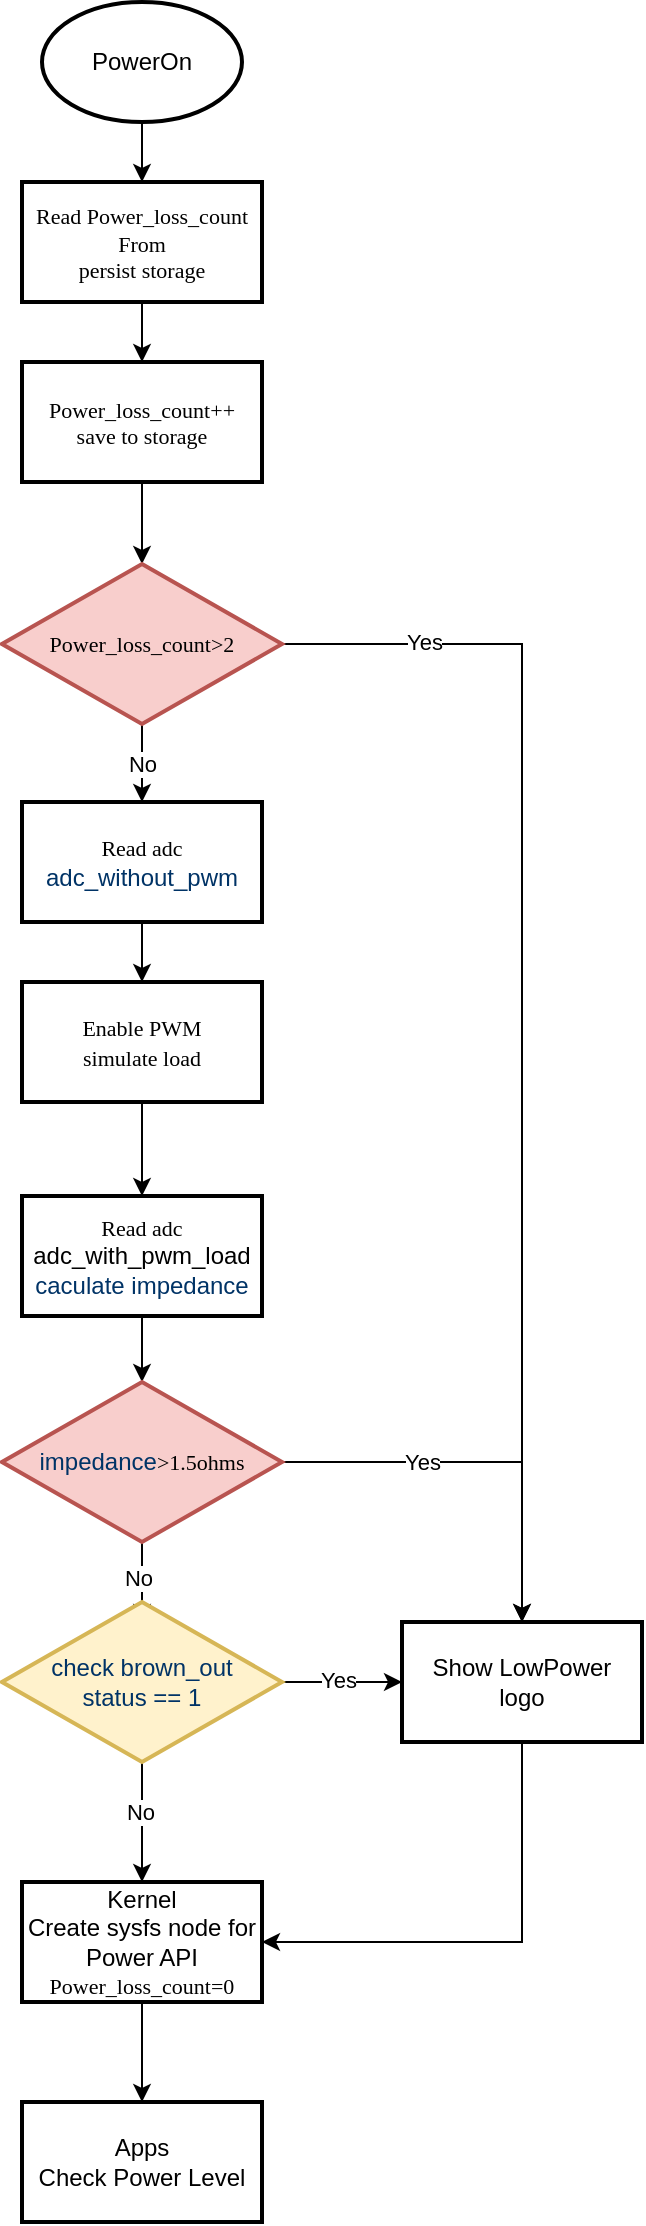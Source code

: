 <mxfile version="28.1.1">
  <diagram id="6a731a19-8d31-9384-78a2-239565b7b9f0" name="Page-1">
    <mxGraphModel dx="1234" dy="701" grid="1" gridSize="10" guides="1" tooltips="1" connect="1" arrows="1" fold="1" page="1" pageScale="1" pageWidth="1169" pageHeight="827" background="none" math="0" shadow="0">
      <root>
        <mxCell id="0" />
        <mxCell id="1" parent="0" />
        <mxCell id="_kBXWFejIb_EE7BbCG-I-61" value="" style="edgeStyle=orthogonalEdgeStyle;rounded=0;orthogonalLoop=1;jettySize=auto;html=1;arcSize=20;" parent="1" source="_kBXWFejIb_EE7BbCG-I-55" target="_kBXWFejIb_EE7BbCG-I-60" edge="1">
          <mxGeometry relative="1" as="geometry" />
        </mxCell>
        <mxCell id="_kBXWFejIb_EE7BbCG-I-55" value="PowerOn" style="strokeWidth=2;html=1;shape=mxgraph.flowchart.start_1;whiteSpace=wrap;" parent="1" vertex="1">
          <mxGeometry x="530" y="80" width="100" height="60" as="geometry" />
        </mxCell>
        <mxCell id="_kBXWFejIb_EE7BbCG-I-65" value="" style="edgeStyle=orthogonalEdgeStyle;rounded=0;orthogonalLoop=1;jettySize=auto;html=1;" parent="1" source="_kBXWFejIb_EE7BbCG-I-60" target="_kBXWFejIb_EE7BbCG-I-64" edge="1">
          <mxGeometry relative="1" as="geometry" />
        </mxCell>
        <mxCell id="_kBXWFejIb_EE7BbCG-I-60" value="&lt;span style=&quot;font-family: Verdana; font-size: 11px;&quot;&gt;Read Power_loss_count From&lt;/span&gt;&lt;div style=&quot;font-family: Verdana; font-size: 11px;&quot;&gt;persist storage&lt;/div&gt;" style="whiteSpace=wrap;html=1;strokeWidth=2;" parent="1" vertex="1">
          <mxGeometry x="520" y="170" width="120" height="60" as="geometry" />
        </mxCell>
        <mxCell id="_kBXWFejIb_EE7BbCG-I-67" value="" style="edgeStyle=orthogonalEdgeStyle;rounded=0;orthogonalLoop=1;jettySize=auto;html=1;" parent="1" source="_kBXWFejIb_EE7BbCG-I-64" target="_kBXWFejIb_EE7BbCG-I-66" edge="1">
          <mxGeometry relative="1" as="geometry" />
        </mxCell>
        <mxCell id="_kBXWFejIb_EE7BbCG-I-64" value="&lt;div style=&quot;&quot;&gt;&lt;span style=&quot;font-family: Verdana; font-size: 11px;&quot;&gt;Power_loss_count++&lt;/span&gt;&lt;/div&gt;&lt;div style=&quot;font-family: Verdana; font-size: 11px;&quot;&gt;save&lt;span style=&quot;background-color: initial;&quot;&gt;&amp;nbsp;to storage&lt;/span&gt;&lt;/div&gt;" style="whiteSpace=wrap;html=1;strokeWidth=2;" parent="1" vertex="1">
          <mxGeometry x="520" y="260" width="120" height="60" as="geometry" />
        </mxCell>
        <mxCell id="SKCpgI_frcPjiy6nd3Ko-3" value="" style="edgeStyle=orthogonalEdgeStyle;rounded=0;orthogonalLoop=1;jettySize=auto;html=1;" parent="1" source="_kBXWFejIb_EE7BbCG-I-66" target="SKCpgI_frcPjiy6nd3Ko-2" edge="1">
          <mxGeometry relative="1" as="geometry" />
        </mxCell>
        <mxCell id="ySw72HQaf3vWD3w9xH6S-7" value="Yes" style="edgeLabel;html=1;align=center;verticalAlign=middle;resizable=0;points=[];" parent="SKCpgI_frcPjiy6nd3Ko-3" vertex="1" connectable="0">
          <mxGeometry x="-0.768" y="1" relative="1" as="geometry">
            <mxPoint as="offset" />
          </mxGeometry>
        </mxCell>
        <mxCell id="ySw72HQaf3vWD3w9xH6S-2" value="No" style="edgeStyle=orthogonalEdgeStyle;rounded=0;orthogonalLoop=1;jettySize=auto;html=1;" parent="1" source="_kBXWFejIb_EE7BbCG-I-66" target="ySw72HQaf3vWD3w9xH6S-1" edge="1">
          <mxGeometry relative="1" as="geometry" />
        </mxCell>
        <mxCell id="_kBXWFejIb_EE7BbCG-I-66" value="&lt;span style=&quot;font-family: Verdana; font-size: 11px;&quot;&gt;Power_loss_count&lt;/span&gt;&lt;span style=&quot;font-family: Verdana; font-size: 11px;&quot;&gt;&amp;gt;2&lt;/span&gt;" style="rhombus;whiteSpace=wrap;html=1;strokeWidth=2;fillColor=#f8cecc;strokeColor=#b85450;" parent="1" vertex="1">
          <mxGeometry x="510" y="361" width="140" height="80" as="geometry" />
        </mxCell>
        <mxCell id="_kBXWFejIb_EE7BbCG-I-82" value="" style="edgeStyle=orthogonalEdgeStyle;rounded=0;orthogonalLoop=1;jettySize=auto;html=1;" parent="1" source="_kBXWFejIb_EE7BbCG-I-70" target="_kBXWFejIb_EE7BbCG-I-81" edge="1">
          <mxGeometry relative="1" as="geometry" />
        </mxCell>
        <mxCell id="_kBXWFejIb_EE7BbCG-I-70" value="&lt;font face=&quot;Verdana&quot;&gt;&lt;span style=&quot;font-size: 11px;&quot;&gt;Enable PWM&lt;/span&gt;&lt;/font&gt;&lt;div&gt;&lt;font face=&quot;Verdana&quot;&gt;&lt;span style=&quot;font-size: 11px;&quot;&gt;simulate load&lt;/span&gt;&lt;/font&gt;&lt;/div&gt;" style="whiteSpace=wrap;html=1;strokeWidth=2;" parent="1" vertex="1">
          <mxGeometry x="520" y="570" width="120" height="60" as="geometry" />
        </mxCell>
        <mxCell id="ySw72HQaf3vWD3w9xH6S-5" value="" style="edgeStyle=orthogonalEdgeStyle;rounded=0;orthogonalLoop=1;jettySize=auto;html=1;" parent="1" source="_kBXWFejIb_EE7BbCG-I-81" target="ySw72HQaf3vWD3w9xH6S-3" edge="1">
          <mxGeometry relative="1" as="geometry" />
        </mxCell>
        <mxCell id="_kBXWFejIb_EE7BbCG-I-81" value="&lt;font face=&quot;Verdana&quot;&gt;&lt;span style=&quot;font-size: 11px;&quot;&gt;Read adc&lt;br&gt;&lt;/span&gt;&lt;/font&gt;adc_with_pwm_load&lt;font face=&quot;Verdana&quot;&gt;&lt;span style=&quot;font-size: 11px;&quot;&gt;&lt;br&gt;&lt;/span&gt;&lt;/font&gt;&lt;span style=&quot;color: #003366;&quot;&gt;caculate impedance&lt;/span&gt;&lt;font face=&quot;Verdana&quot;&gt;&lt;span style=&quot;font-size: 11px;&quot;&gt;&lt;/span&gt;&lt;/font&gt;" style="whiteSpace=wrap;html=1;strokeWidth=2;" parent="1" vertex="1">
          <mxGeometry x="520" y="677" width="120" height="60" as="geometry" />
        </mxCell>
        <mxCell id="_kBXWFejIb_EE7BbCG-I-86" value="" style="edgeStyle=orthogonalEdgeStyle;rounded=0;orthogonalLoop=1;jettySize=auto;html=1;" parent="1" source="_kBXWFejIb_EE7BbCG-I-83" target="_kBXWFejIb_EE7BbCG-I-85" edge="1">
          <mxGeometry relative="1" as="geometry" />
        </mxCell>
        <mxCell id="_kBXWFejIb_EE7BbCG-I-83" value="Kernel&lt;br&gt;&lt;div&gt;Create sysfs node for&lt;br&gt;Power API&lt;br&gt;&lt;/div&gt;&lt;div&gt;&lt;span style=&quot;font-family: Verdana; font-size: 11px; background-color: transparent; color: light-dark(rgb(0, 0, 0), rgb(255, 255, 255));&quot;&gt;Power_loss_count&lt;/span&gt;&lt;span style=&quot;font-family: Verdana; font-size: 11px;&quot;&gt;=0&lt;/span&gt;&lt;/div&gt;" style="whiteSpace=wrap;html=1;strokeWidth=2;" parent="1" vertex="1">
          <mxGeometry x="520" y="1020" width="120" height="60" as="geometry" />
        </mxCell>
        <mxCell id="_kBXWFejIb_EE7BbCG-I-85" value="Apps&lt;br&gt;Check Power Level" style="whiteSpace=wrap;html=1;strokeWidth=2;" parent="1" vertex="1">
          <mxGeometry x="520" y="1130" width="120" height="60" as="geometry" />
        </mxCell>
        <mxCell id="ySw72HQaf3vWD3w9xH6S-8" style="edgeStyle=orthogonalEdgeStyle;rounded=0;orthogonalLoop=1;jettySize=auto;html=1;entryX=1;entryY=0.5;entryDx=0;entryDy=0;" parent="1" source="SKCpgI_frcPjiy6nd3Ko-2" target="_kBXWFejIb_EE7BbCG-I-83" edge="1">
          <mxGeometry relative="1" as="geometry">
            <Array as="points">
              <mxPoint x="770" y="1050" />
            </Array>
          </mxGeometry>
        </mxCell>
        <mxCell id="SKCpgI_frcPjiy6nd3Ko-2" value="Show LowPower&lt;br&gt;logo" style="whiteSpace=wrap;html=1;strokeWidth=2;" parent="1" vertex="1">
          <mxGeometry x="710" y="890" width="120" height="60" as="geometry" />
        </mxCell>
        <mxCell id="ySw72HQaf3vWD3w9xH6S-4" value="" style="edgeStyle=orthogonalEdgeStyle;rounded=0;orthogonalLoop=1;jettySize=auto;html=1;" parent="1" source="ySw72HQaf3vWD3w9xH6S-1" target="_kBXWFejIb_EE7BbCG-I-70" edge="1">
          <mxGeometry relative="1" as="geometry" />
        </mxCell>
        <mxCell id="ySw72HQaf3vWD3w9xH6S-1" value="&lt;font face=&quot;Verdana&quot;&gt;&lt;span style=&quot;font-size: 11px;&quot;&gt;Read adc&lt;br&gt;&lt;/span&gt;&lt;/font&gt;&lt;span style=&quot;color: #003366;&quot;&gt;adc_without_pwm&lt;/span&gt;&lt;font face=&quot;Verdana&quot;&gt;&lt;span style=&quot;font-size: 11px;&quot;&gt;&lt;/span&gt;&lt;/font&gt;" style="whiteSpace=wrap;html=1;strokeWidth=2;" parent="1" vertex="1">
          <mxGeometry x="520" y="480" width="120" height="60" as="geometry" />
        </mxCell>
        <mxCell id="ySw72HQaf3vWD3w9xH6S-6" value="" style="edgeStyle=orthogonalEdgeStyle;rounded=0;orthogonalLoop=1;jettySize=auto;html=1;" parent="1" source="ySw72HQaf3vWD3w9xH6S-3" target="SKCpgI_frcPjiy6nd3Ko-2" edge="1">
          <mxGeometry relative="1" as="geometry" />
        </mxCell>
        <mxCell id="ySw72HQaf3vWD3w9xH6S-10" value="Yes" style="edgeLabel;html=1;align=center;verticalAlign=middle;resizable=0;points=[];" parent="ySw72HQaf3vWD3w9xH6S-6" vertex="1" connectable="0">
          <mxGeometry x="-0.171" y="1" relative="1" as="geometry">
            <mxPoint x="-13" y="1" as="offset" />
          </mxGeometry>
        </mxCell>
        <mxCell id="ySw72HQaf3vWD3w9xH6S-9" value="" style="edgeStyle=orthogonalEdgeStyle;rounded=0;orthogonalLoop=1;jettySize=auto;html=1;" parent="1" source="ySw72HQaf3vWD3w9xH6S-3" edge="1">
          <mxGeometry relative="1" as="geometry">
            <mxPoint x="580" y="890" as="targetPoint" />
          </mxGeometry>
        </mxCell>
        <mxCell id="ySw72HQaf3vWD3w9xH6S-11" value="No" style="edgeLabel;html=1;align=center;verticalAlign=middle;resizable=0;points=[];" parent="ySw72HQaf3vWD3w9xH6S-9" vertex="1" connectable="0">
          <mxGeometry x="-0.133" y="-2" relative="1" as="geometry">
            <mxPoint as="offset" />
          </mxGeometry>
        </mxCell>
        <mxCell id="ySw72HQaf3vWD3w9xH6S-3" value="&lt;span style=&quot;color: rgb(0, 51, 102);&quot;&gt;impedance&lt;/span&gt;&lt;span style=&quot;font-family: Verdana; font-size: 11px;&quot;&gt;&amp;gt;1.5ohms&lt;/span&gt;" style="rhombus;whiteSpace=wrap;html=1;strokeWidth=2;fillColor=#f8cecc;strokeColor=#b85450;" parent="1" vertex="1">
          <mxGeometry x="510" y="770" width="140" height="80" as="geometry" />
        </mxCell>
        <mxCell id="1qgFqyPlIEfo_L-hD-iE-2" value="" style="edgeStyle=orthogonalEdgeStyle;rounded=0;orthogonalLoop=1;jettySize=auto;html=1;" edge="1" parent="1" source="1qgFqyPlIEfo_L-hD-iE-1" target="_kBXWFejIb_EE7BbCG-I-83">
          <mxGeometry relative="1" as="geometry" />
        </mxCell>
        <mxCell id="1qgFqyPlIEfo_L-hD-iE-4" value="No" style="edgeLabel;html=1;align=center;verticalAlign=middle;resizable=0;points=[];" vertex="1" connectable="0" parent="1qgFqyPlIEfo_L-hD-iE-2">
          <mxGeometry x="-0.185" y="-1" relative="1" as="geometry">
            <mxPoint as="offset" />
          </mxGeometry>
        </mxCell>
        <mxCell id="1qgFqyPlIEfo_L-hD-iE-3" style="edgeStyle=orthogonalEdgeStyle;rounded=0;orthogonalLoop=1;jettySize=auto;html=1;entryX=0;entryY=0.5;entryDx=0;entryDy=0;" edge="1" parent="1" source="1qgFqyPlIEfo_L-hD-iE-1" target="SKCpgI_frcPjiy6nd3Ko-2">
          <mxGeometry relative="1" as="geometry" />
        </mxCell>
        <mxCell id="1qgFqyPlIEfo_L-hD-iE-5" value="Yes" style="edgeLabel;html=1;align=center;verticalAlign=middle;resizable=0;points=[];" vertex="1" connectable="0" parent="1qgFqyPlIEfo_L-hD-iE-3">
          <mxGeometry x="-0.067" y="1" relative="1" as="geometry">
            <mxPoint as="offset" />
          </mxGeometry>
        </mxCell>
        <mxCell id="1qgFqyPlIEfo_L-hD-iE-1" value="&lt;font color=&quot;#003366&quot;&gt;check brown_out&lt;/font&gt;&lt;div&gt;&lt;font color=&quot;#003366&quot;&gt;status == 1&lt;/font&gt;&lt;/div&gt;" style="rhombus;whiteSpace=wrap;html=1;strokeWidth=2;fillColor=#fff2cc;strokeColor=#d6b656;" vertex="1" parent="1">
          <mxGeometry x="510" y="880" width="140" height="80" as="geometry" />
        </mxCell>
      </root>
    </mxGraphModel>
  </diagram>
</mxfile>
